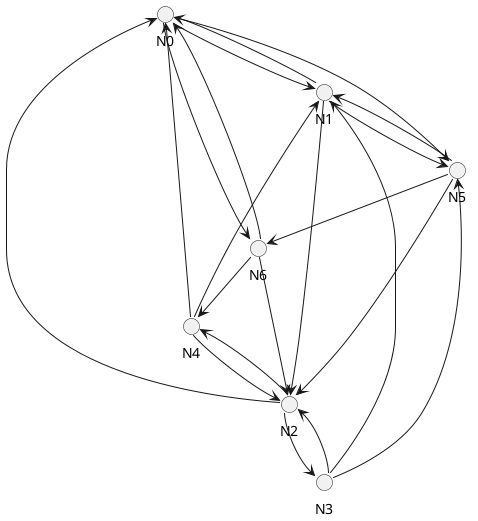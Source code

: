 @startuml

circle N0
circle N1
circle N2
circle N3
circle N4
circle N5
circle N6

N0 --> N6
N0 --> N1
N0 --> N5

N1 --> N0
N1 --> N5
N1 --> N2

N2 --> N0
N2 --> N4
N2 --> N3

N3 --> N2
N3 --> N5
N3 --> N1

N4 --> N0
N4 --> N1
N4 --> N2

N5 --> N2
N5 --> N1
N5 --> N6

N6 --> N4
N6 --> N2
N6 --> N0


@enduml
